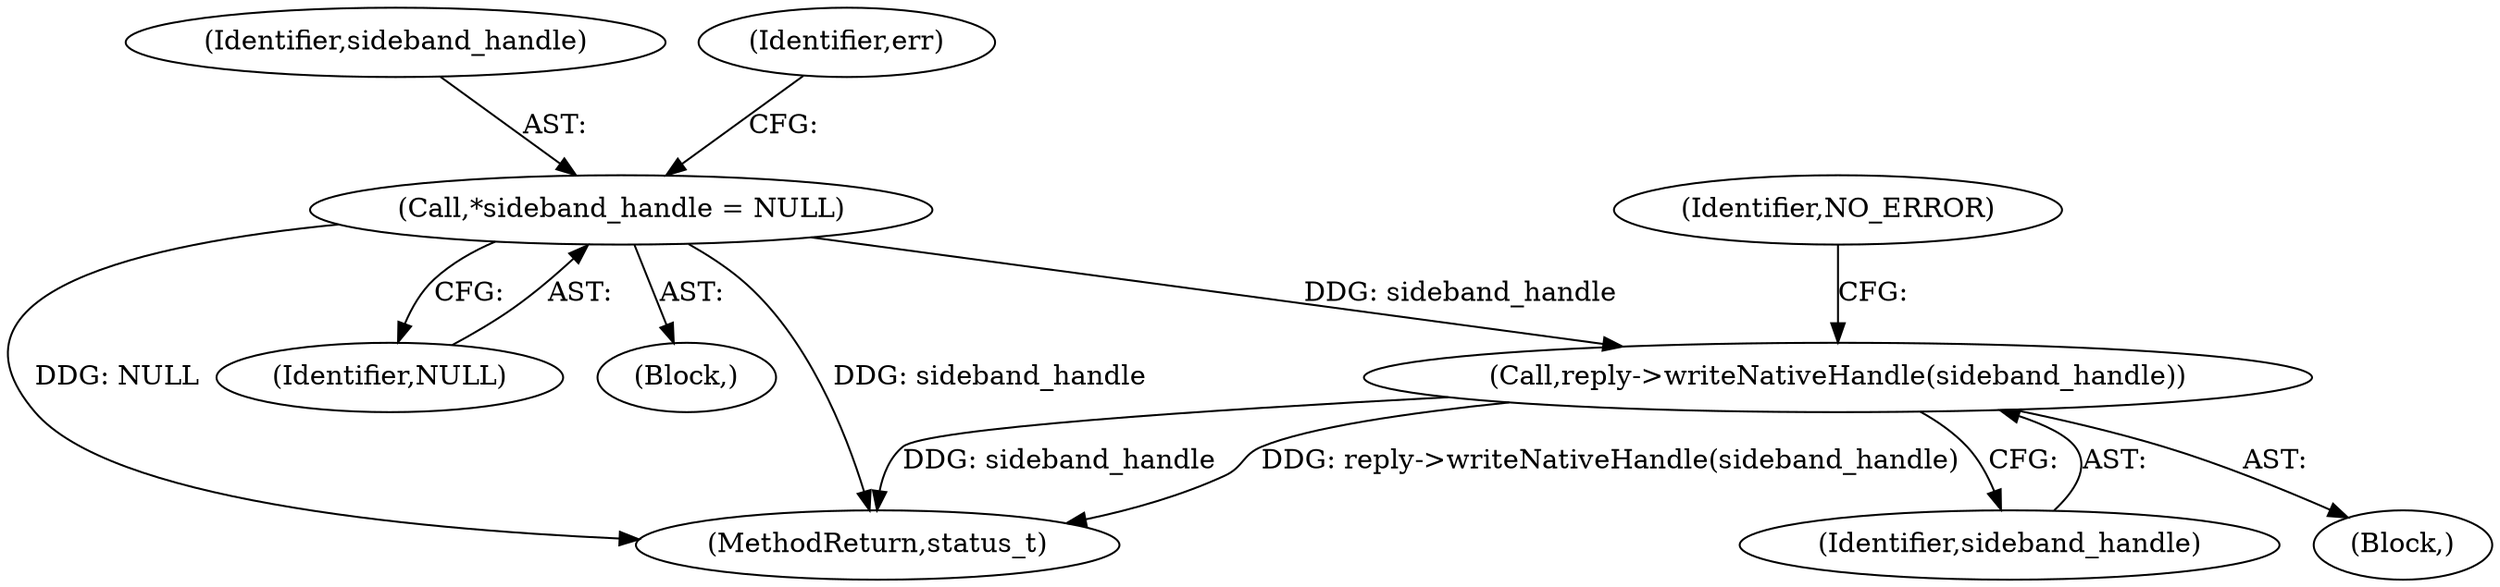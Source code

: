digraph "0_Android_db829699d3293f254a7387894303451a91278986@API" {
"1001089" [label="(Call,reply->writeNativeHandle(sideband_handle))"];
"1001069" [label="(Call,*sideband_handle = NULL)"];
"1001364" [label="(MethodReturn,status_t)"];
"1001092" [label="(Identifier,NO_ERROR)"];
"1001088" [label="(Block,)"];
"1001089" [label="(Call,reply->writeNativeHandle(sideband_handle))"];
"1001071" [label="(Identifier,NULL)"];
"1001090" [label="(Identifier,sideband_handle)"];
"1001043" [label="(Block,)"];
"1001070" [label="(Identifier,sideband_handle)"];
"1001069" [label="(Call,*sideband_handle = NULL)"];
"1001074" [label="(Identifier,err)"];
"1001089" -> "1001088"  [label="AST: "];
"1001089" -> "1001090"  [label="CFG: "];
"1001090" -> "1001089"  [label="AST: "];
"1001092" -> "1001089"  [label="CFG: "];
"1001089" -> "1001364"  [label="DDG: reply->writeNativeHandle(sideband_handle)"];
"1001089" -> "1001364"  [label="DDG: sideband_handle"];
"1001069" -> "1001089"  [label="DDG: sideband_handle"];
"1001069" -> "1001043"  [label="AST: "];
"1001069" -> "1001071"  [label="CFG: "];
"1001070" -> "1001069"  [label="AST: "];
"1001071" -> "1001069"  [label="AST: "];
"1001074" -> "1001069"  [label="CFG: "];
"1001069" -> "1001364"  [label="DDG: sideband_handle"];
"1001069" -> "1001364"  [label="DDG: NULL"];
}
